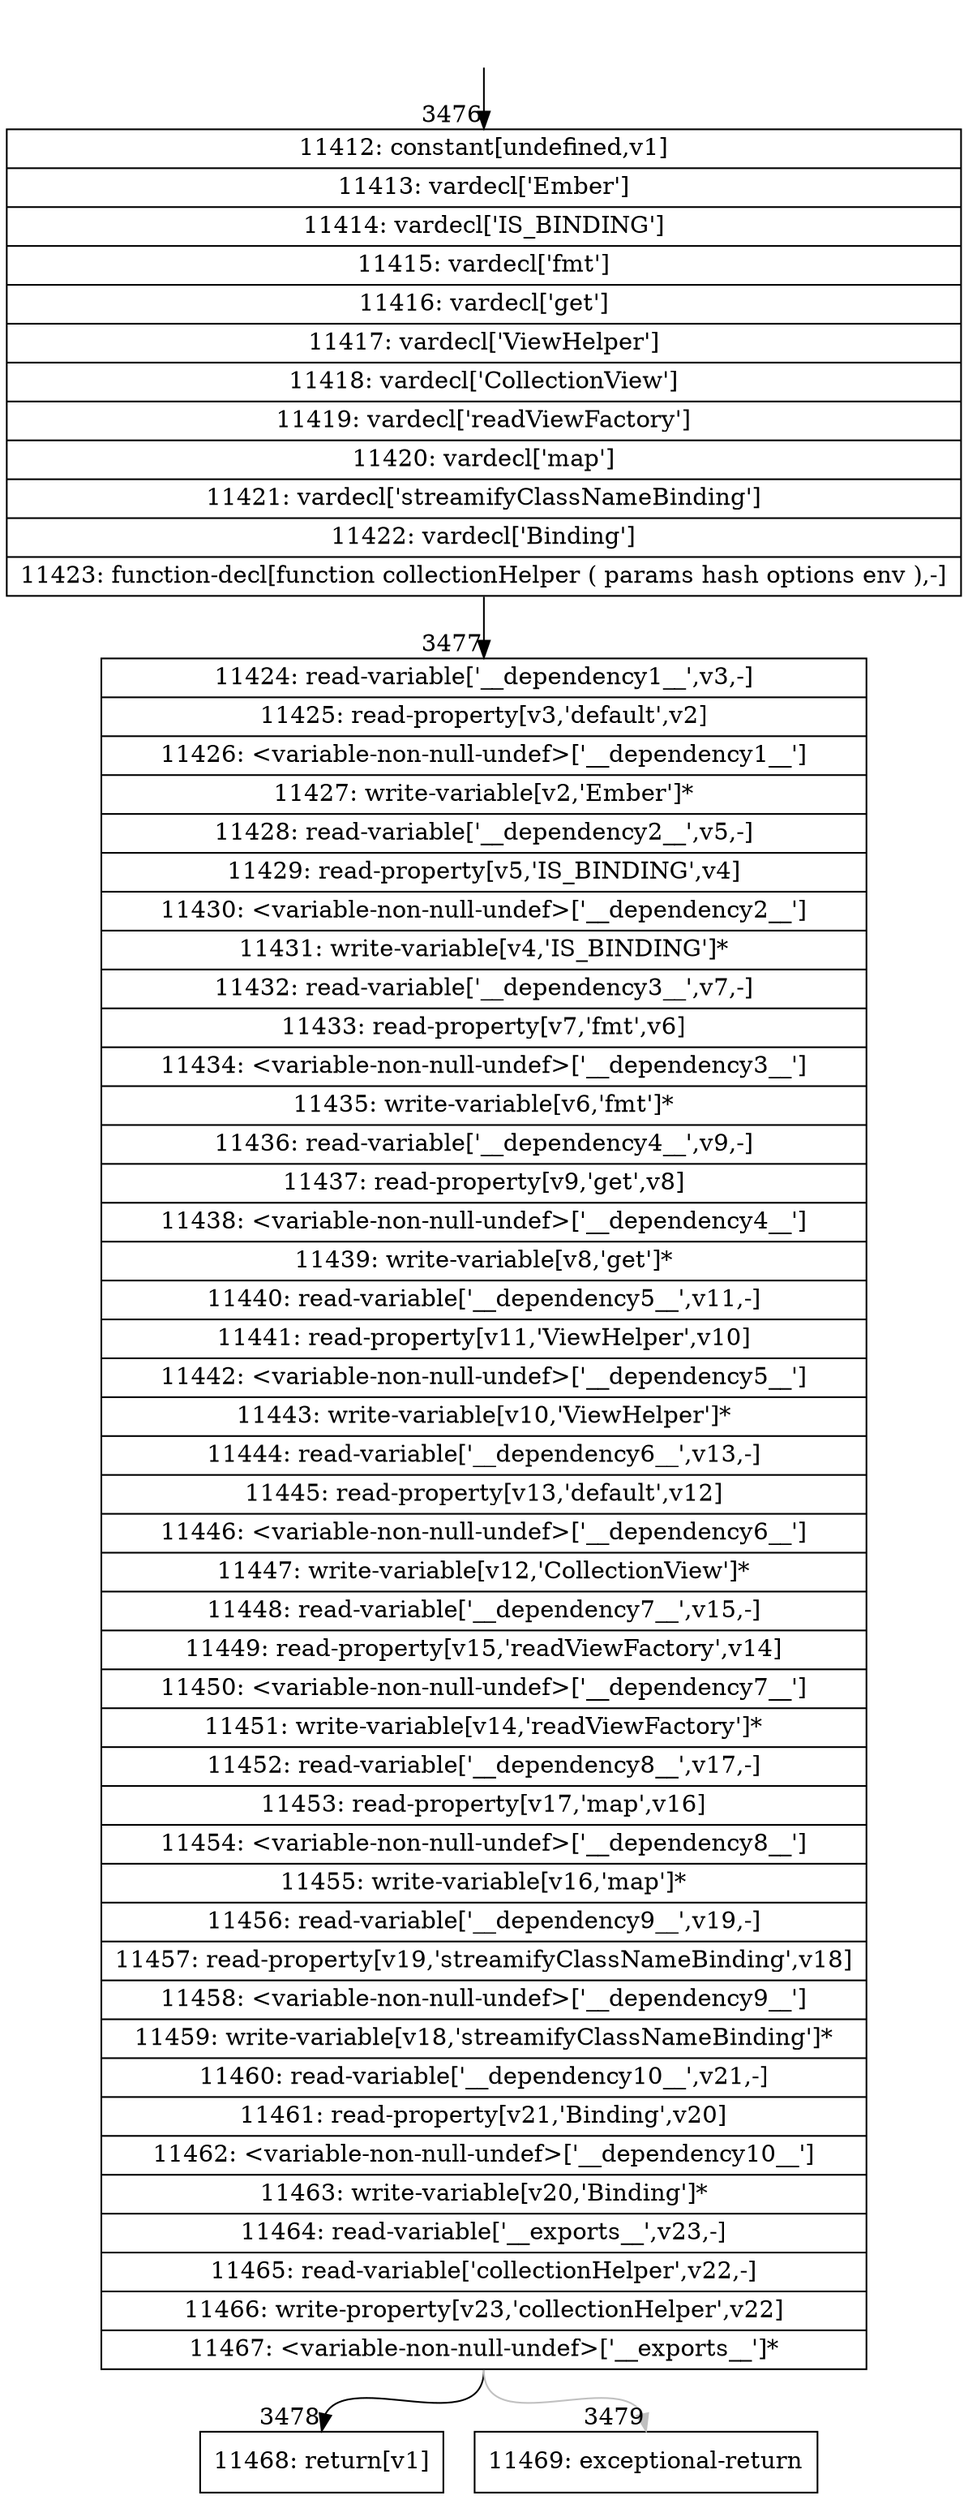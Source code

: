 digraph {
rankdir="TD"
BB_entry269[shape=none,label=""];
BB_entry269 -> BB3476 [tailport=s, headport=n, headlabel="    3476"]
BB3476 [shape=record label="{11412: constant[undefined,v1]|11413: vardecl['Ember']|11414: vardecl['IS_BINDING']|11415: vardecl['fmt']|11416: vardecl['get']|11417: vardecl['ViewHelper']|11418: vardecl['CollectionView']|11419: vardecl['readViewFactory']|11420: vardecl['map']|11421: vardecl['streamifyClassNameBinding']|11422: vardecl['Binding']|11423: function-decl[function collectionHelper ( params hash options env ),-]}" ] 
BB3476 -> BB3477 [tailport=s, headport=n, headlabel="      3477"]
BB3477 [shape=record label="{11424: read-variable['__dependency1__',v3,-]|11425: read-property[v3,'default',v2]|11426: \<variable-non-null-undef\>['__dependency1__']|11427: write-variable[v2,'Ember']*|11428: read-variable['__dependency2__',v5,-]|11429: read-property[v5,'IS_BINDING',v4]|11430: \<variable-non-null-undef\>['__dependency2__']|11431: write-variable[v4,'IS_BINDING']*|11432: read-variable['__dependency3__',v7,-]|11433: read-property[v7,'fmt',v6]|11434: \<variable-non-null-undef\>['__dependency3__']|11435: write-variable[v6,'fmt']*|11436: read-variable['__dependency4__',v9,-]|11437: read-property[v9,'get',v8]|11438: \<variable-non-null-undef\>['__dependency4__']|11439: write-variable[v8,'get']*|11440: read-variable['__dependency5__',v11,-]|11441: read-property[v11,'ViewHelper',v10]|11442: \<variable-non-null-undef\>['__dependency5__']|11443: write-variable[v10,'ViewHelper']*|11444: read-variable['__dependency6__',v13,-]|11445: read-property[v13,'default',v12]|11446: \<variable-non-null-undef\>['__dependency6__']|11447: write-variable[v12,'CollectionView']*|11448: read-variable['__dependency7__',v15,-]|11449: read-property[v15,'readViewFactory',v14]|11450: \<variable-non-null-undef\>['__dependency7__']|11451: write-variable[v14,'readViewFactory']*|11452: read-variable['__dependency8__',v17,-]|11453: read-property[v17,'map',v16]|11454: \<variable-non-null-undef\>['__dependency8__']|11455: write-variable[v16,'map']*|11456: read-variable['__dependency9__',v19,-]|11457: read-property[v19,'streamifyClassNameBinding',v18]|11458: \<variable-non-null-undef\>['__dependency9__']|11459: write-variable[v18,'streamifyClassNameBinding']*|11460: read-variable['__dependency10__',v21,-]|11461: read-property[v21,'Binding',v20]|11462: \<variable-non-null-undef\>['__dependency10__']|11463: write-variable[v20,'Binding']*|11464: read-variable['__exports__',v23,-]|11465: read-variable['collectionHelper',v22,-]|11466: write-property[v23,'collectionHelper',v22]|11467: \<variable-non-null-undef\>['__exports__']*}" ] 
BB3477 -> BB3478 [tailport=s, headport=n, headlabel="      3478"]
BB3477 -> BB3479 [tailport=s, headport=n, color=gray, headlabel="      3479"]
BB3478 [shape=record label="{11468: return[v1]}" ] 
BB3479 [shape=record label="{11469: exceptional-return}" ] 
//#$~ 6002
}
